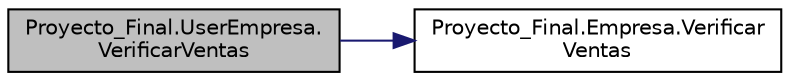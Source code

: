 digraph "Proyecto_Final.UserEmpresa.VerificarVentas"
{
 // INTERACTIVE_SVG=YES
 // LATEX_PDF_SIZE
  edge [fontname="Helvetica",fontsize="10",labelfontname="Helvetica",labelfontsize="10"];
  node [fontname="Helvetica",fontsize="10",shape=record];
  rankdir="LR";
  Node1 [label="Proyecto_Final.UserEmpresa.\lVerificarVentas",height=0.2,width=0.4,color="black", fillcolor="grey75", style="filled", fontcolor="black",tooltip="Como empresa, quiero saber todos los materiales o residuos entregados en un período de tiempo,..."];
  Node1 -> Node2 [color="midnightblue",fontsize="10",style="solid",fontname="Helvetica"];
  Node2 [label="Proyecto_Final.Empresa.Verificar\lVentas",height=0.2,width=0.4,color="black", fillcolor="white", style="filled",URL="$classProyecto__Final_1_1Empresa.html#a335942e931c582d0df7ebd572c548ec7",tooltip="Como empresa, quiero saber todos los materiales o residuos entregados en un período de tiempo,..."];
}
